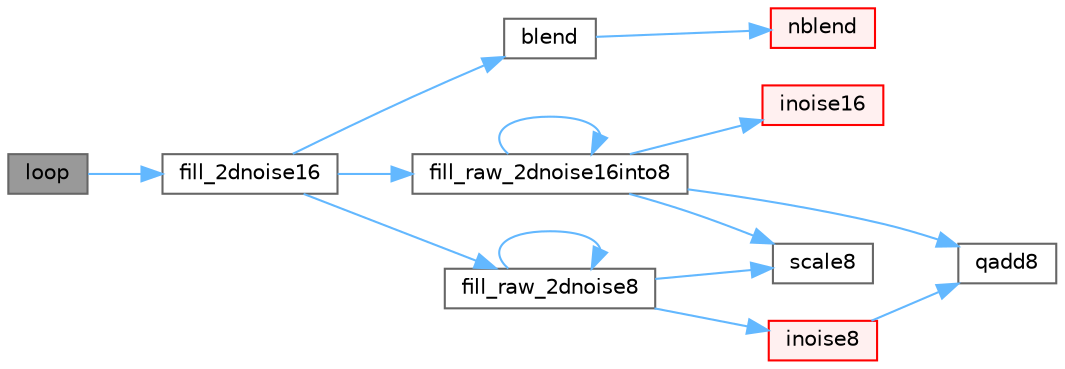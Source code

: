 digraph "loop"
{
 // LATEX_PDF_SIZE
  bgcolor="transparent";
  edge [fontname=Helvetica,fontsize=10,labelfontname=Helvetica,labelfontsize=10];
  node [fontname=Helvetica,fontsize=10,shape=box,height=0.2,width=0.4];
  rankdir="LR";
  Node1 [id="Node000001",label="loop",height=0.2,width=0.4,color="gray40", fillcolor="grey60", style="filled", fontcolor="black",tooltip=" "];
  Node1 -> Node2 [id="edge1_Node000001_Node000002",color="steelblue1",style="solid",tooltip=" "];
  Node2 [id="Node000002",label="fill_2dnoise16",height=0.2,width=0.4,color="grey40", fillcolor="white", style="filled",URL="$de/da4/group___noise_fill_ga714a0f305e385a60d81a40d1f98b53fc.html#ga714a0f305e385a60d81a40d1f98b53fc",tooltip="Fill an LED matrix with random colors, using 16-bit noise."];
  Node2 -> Node3 [id="edge2_Node000002_Node000003",color="steelblue1",style="solid",tooltip=" "];
  Node3 [id="Node000003",label="blend",height=0.2,width=0.4,color="grey40", fillcolor="white", style="filled",URL="$dc/db8/group___color_blends_ga4f06b4423f71f77346aaf5dabe7dd05c.html#ga4f06b4423f71f77346aaf5dabe7dd05c",tooltip="Computes a new color blended some fraction of the way between two other colors."];
  Node3 -> Node4 [id="edge3_Node000003_Node000004",color="steelblue1",style="solid",tooltip=" "];
  Node4 [id="Node000004",label="nblend",height=0.2,width=0.4,color="red", fillcolor="#FFF0F0", style="filled",URL="$dc/db8/group___color_blends_ga325120664a9c9b41abceee65303b0c4e.html#ga325120664a9c9b41abceee65303b0c4e",tooltip="Destructively modifies one color, blending in a given fraction of an overlay color."];
  Node2 -> Node8 [id="edge4_Node000002_Node000008",color="steelblue1",style="solid",tooltip=" "];
  Node8 [id="Node000008",label="fill_raw_2dnoise16into8",height=0.2,width=0.4,color="grey40", fillcolor="white", style="filled",URL="$de/da4/group___noise_fill_ga20a2ff725bc56666c206d54deb372586.html#ga20a2ff725bc56666c206d54deb372586",tooltip="Fill a 2D 8-bit buffer with noise, using inoise16()"];
  Node8 -> Node8 [id="edge5_Node000008_Node000008",color="steelblue1",style="solid",tooltip=" "];
  Node8 -> Node9 [id="edge6_Node000008_Node000009",color="steelblue1",style="solid",tooltip=" "];
  Node9 [id="Node000009",label="inoise16",height=0.2,width=0.4,color="red", fillcolor="#FFF0F0", style="filled",URL="$d8/df9/group___noise_generation_ga94be5ce8402e6147209f94d6006e8f00.html#ga94be5ce8402e6147209f94d6006e8f00",tooltip="16-bit, fixed point implementation of Perlin's noise."];
  Node8 -> Node12 [id="edge7_Node000008_Node000012",color="steelblue1",style="solid",tooltip=" "];
  Node12 [id="Node000012",label="qadd8",height=0.2,width=0.4,color="grey40", fillcolor="white", style="filled",URL="$d5/d98/group___math_ga07133b3085824d0fcd4f5086d286c4b5.html#ga07133b3085824d0fcd4f5086d286c4b5",tooltip="Add one byte to another, saturating at 0xFF."];
  Node8 -> Node13 [id="edge8_Node000008_Node000013",color="steelblue1",style="solid",tooltip=" "];
  Node13 [id="Node000013",label="scale8",height=0.2,width=0.4,color="grey40", fillcolor="white", style="filled",URL="$d0/da8/group___scaling_gad7535ccda9c92470c4e6ee0265585555.html#gad7535ccda9c92470c4e6ee0265585555",tooltip="Scale one byte by a second one, which is treated as the numerator of a fraction whose denominator is ..."];
  Node2 -> Node14 [id="edge9_Node000002_Node000014",color="steelblue1",style="solid",tooltip=" "];
  Node14 [id="Node000014",label="fill_raw_2dnoise8",height=0.2,width=0.4,color="grey40", fillcolor="white", style="filled",URL="$de/da4/group___noise_fill_ga3dc6c55a3f8495a7bc6dc0124434c688.html#ga3dc6c55a3f8495a7bc6dc0124434c688",tooltip="Fill a 2D 8-bit buffer with noise, using inoise8()"];
  Node14 -> Node14 [id="edge10_Node000014_Node000014",color="steelblue1",style="solid",tooltip=" "];
  Node14 -> Node15 [id="edge11_Node000014_Node000015",color="steelblue1",style="solid",tooltip=" "];
  Node15 [id="Node000015",label="inoise8",height=0.2,width=0.4,color="red", fillcolor="#FFF0F0", style="filled",URL="$d8/df9/group___noise_generation_gaa521ccca6038d7b5e881fe2e8f35d3bc.html#gaa521ccca6038d7b5e881fe2e8f35d3bc",tooltip="8-Bit, fixed point implementation of Perlin's noise."];
  Node15 -> Node12 [id="edge12_Node000015_Node000012",color="steelblue1",style="solid",tooltip=" "];
  Node14 -> Node13 [id="edge13_Node000014_Node000013",color="steelblue1",style="solid",tooltip=" "];
}
